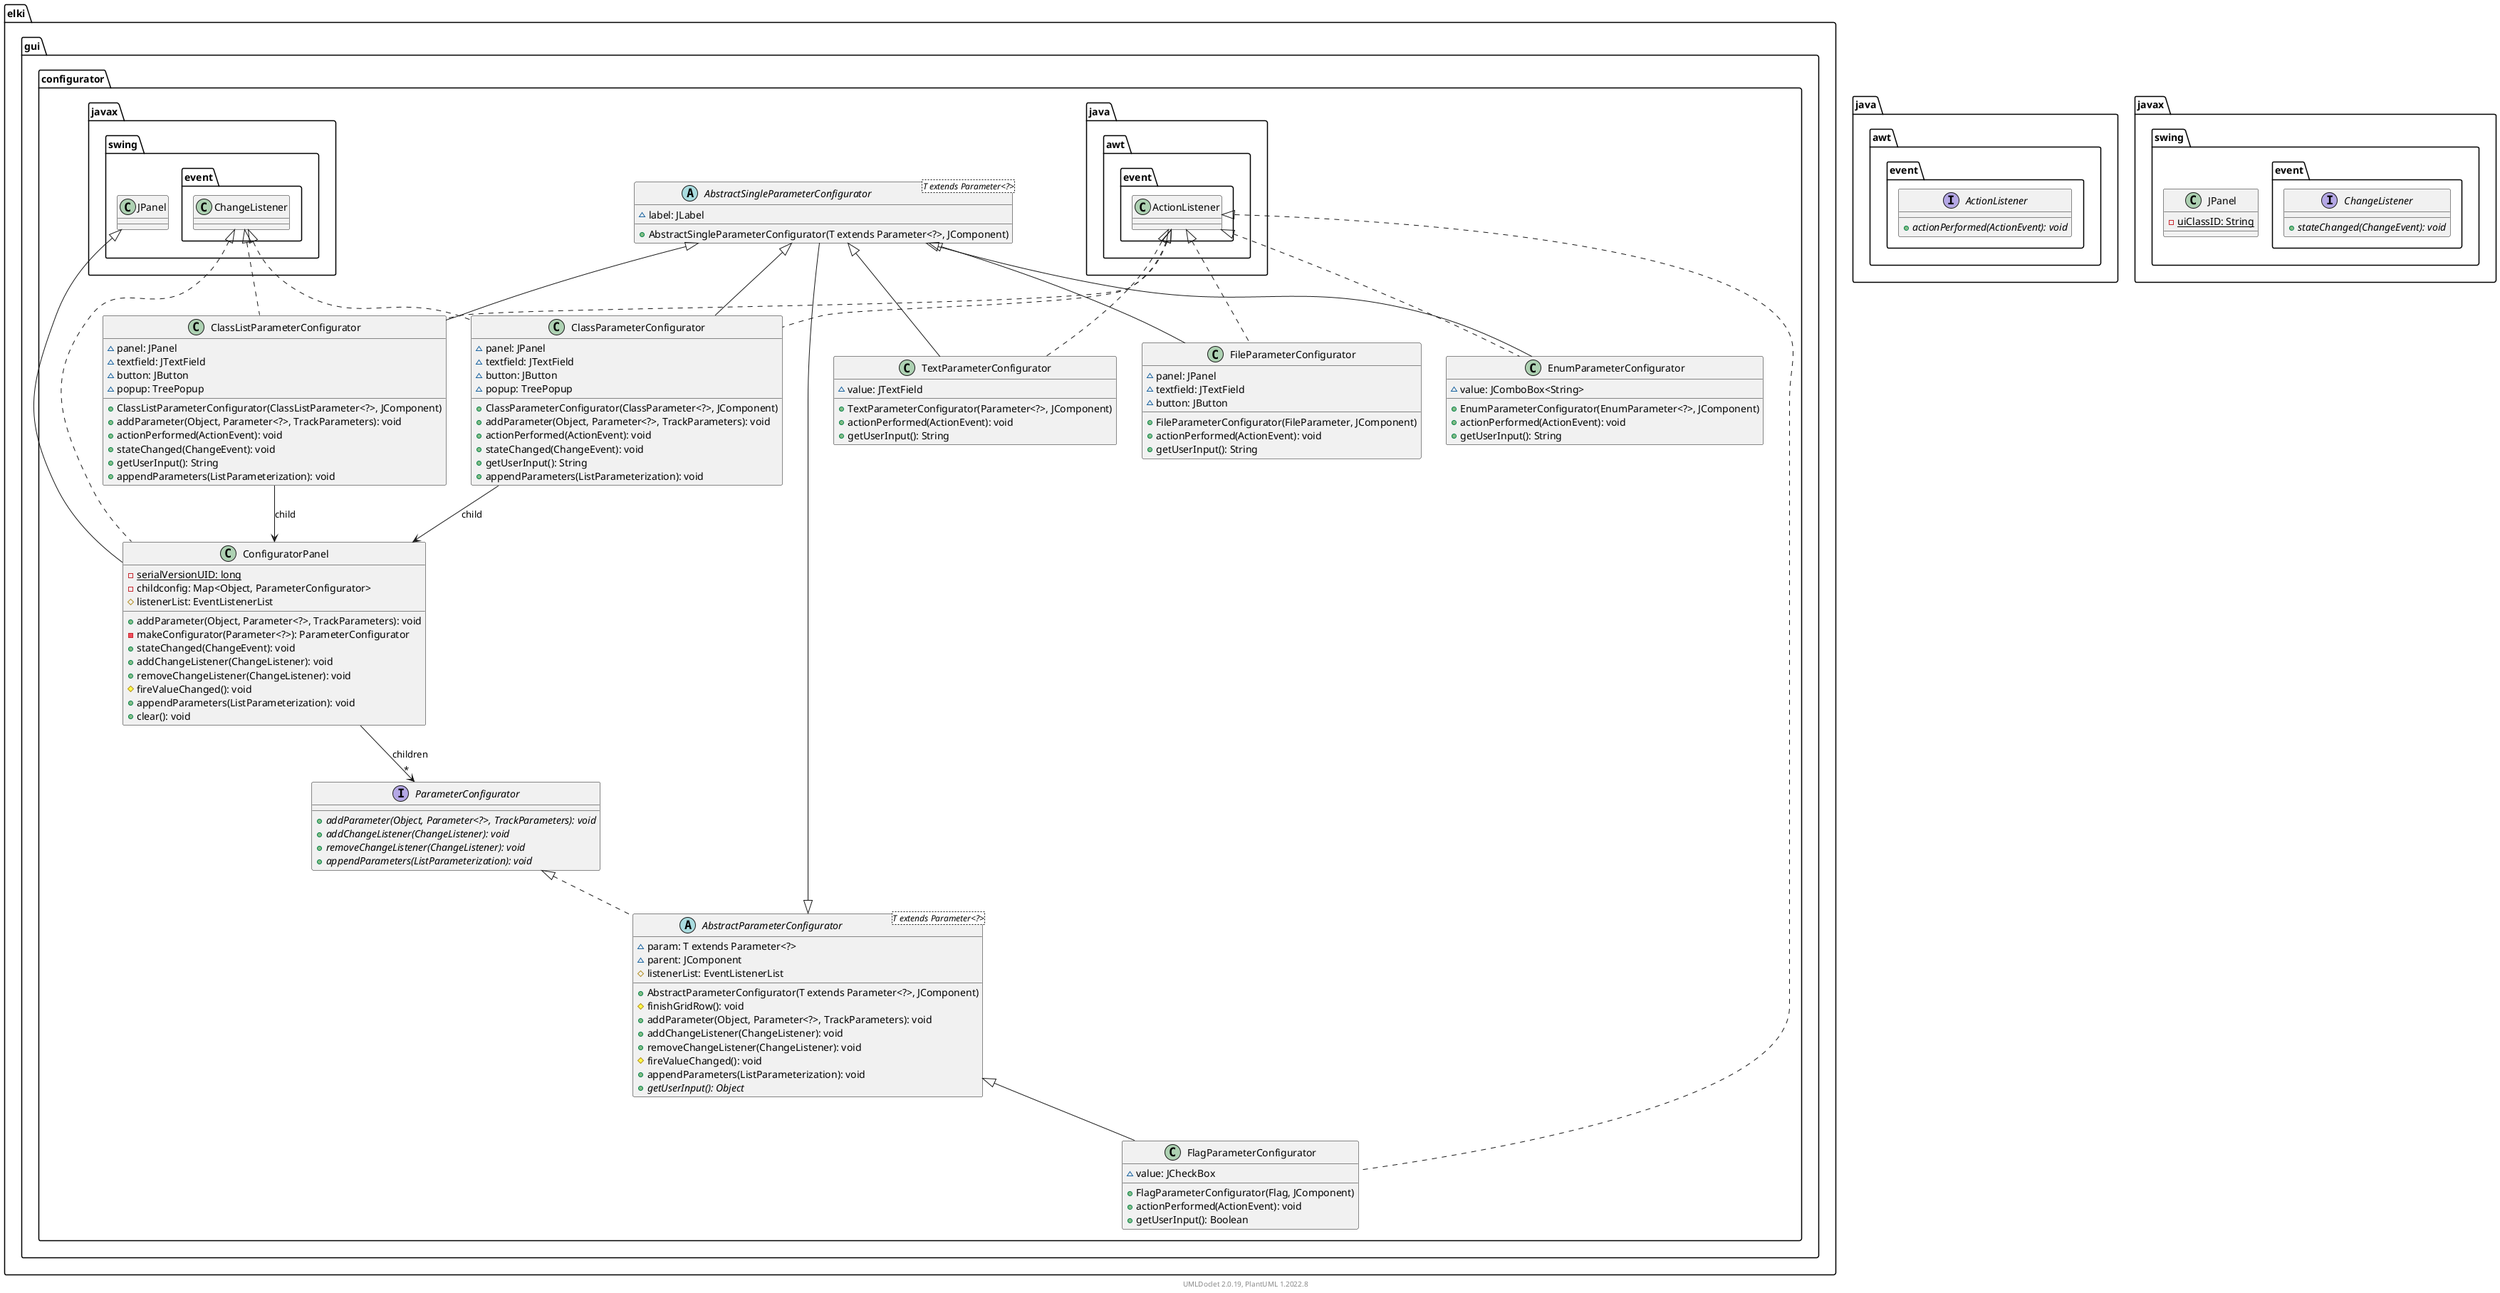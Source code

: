 @startuml
    remove .*\.(Instance|Par|Parameterizer|Factory)$
    namespace elki.gui.configurator {

        class FileParameterConfigurator [[FileParameterConfigurator.html]] {
            ~panel: JPanel
            ~textfield: JTextField
            ~button: JButton
            +FileParameterConfigurator(FileParameter, JComponent)
            +actionPerformed(ActionEvent): void
            +getUserInput(): String
        }

        class ConfiguratorPanel [[ConfiguratorPanel.html]] {
            {static} -serialVersionUID: long
            -childconfig: Map<Object, ParameterConfigurator>
            #listenerList: EventListenerList
            +addParameter(Object, Parameter<?>, TrackParameters): void
            -makeConfigurator(Parameter<?>): ParameterConfigurator
            +stateChanged(ChangeEvent): void
            +addChangeListener(ChangeListener): void
            +removeChangeListener(ChangeListener): void
            #fireValueChanged(): void
            +appendParameters(ListParameterization): void
            +clear(): void
        }

        class TextParameterConfigurator [[TextParameterConfigurator.html]] {
            ~value: JTextField
            +TextParameterConfigurator(Parameter<?>, JComponent)
            +actionPerformed(ActionEvent): void
            +getUserInput(): String
        }

        class ClassParameterConfigurator [[ClassParameterConfigurator.html]] {
            ~panel: JPanel
            ~textfield: JTextField
            ~button: JButton
            ~popup: TreePopup
            +ClassParameterConfigurator(ClassParameter<?>, JComponent)
            +addParameter(Object, Parameter<?>, TrackParameters): void
            +actionPerformed(ActionEvent): void
            +stateChanged(ChangeEvent): void
            +getUserInput(): String
            +appendParameters(ListParameterization): void
        }

        class FlagParameterConfigurator [[FlagParameterConfigurator.html]] {
            ~value: JCheckBox
            +FlagParameterConfigurator(Flag, JComponent)
            +actionPerformed(ActionEvent): void
            +getUserInput(): Boolean
        }

        abstract class AbstractParameterConfigurator<T extends Parameter<?>> [[AbstractParameterConfigurator.html]] {
            ~param: T extends Parameter<?>
            ~parent: JComponent
            #listenerList: EventListenerList
            +AbstractParameterConfigurator(T extends Parameter<?>, JComponent)
            #finishGridRow(): void
            +addParameter(Object, Parameter<?>, TrackParameters): void
            +addChangeListener(ChangeListener): void
            +removeChangeListener(ChangeListener): void
            #fireValueChanged(): void
            +appendParameters(ListParameterization): void
            {abstract} +getUserInput(): Object
        }

        interface ParameterConfigurator [[ParameterConfigurator.html]] {
            {abstract} +addParameter(Object, Parameter<?>, TrackParameters): void
            {abstract} +addChangeListener(ChangeListener): void
            {abstract} +removeChangeListener(ChangeListener): void
            {abstract} +appendParameters(ListParameterization): void
        }

        abstract class AbstractSingleParameterConfigurator<T extends Parameter<?>> [[AbstractSingleParameterConfigurator.html]] {
            ~label: JLabel
            +AbstractSingleParameterConfigurator(T extends Parameter<?>, JComponent)
        }

        class ClassListParameterConfigurator [[ClassListParameterConfigurator.html]] {
            ~panel: JPanel
            ~textfield: JTextField
            ~button: JButton
            ~popup: TreePopup
            +ClassListParameterConfigurator(ClassListParameter<?>, JComponent)
            +addParameter(Object, Parameter<?>, TrackParameters): void
            +actionPerformed(ActionEvent): void
            +stateChanged(ChangeEvent): void
            +getUserInput(): String
            +appendParameters(ListParameterization): void
        }

        class EnumParameterConfigurator [[EnumParameterConfigurator.html]] {
            ~value: JComboBox<String>
            +EnumParameterConfigurator(EnumParameter<?>, JComponent)
            +actionPerformed(ActionEvent): void
            +getUserInput(): String
        }

        AbstractSingleParameterConfigurator <|-- FileParameterConfigurator
        java.awt.event.ActionListener <|.. FileParameterConfigurator
        javax.swing.JPanel <|-- ConfiguratorPanel
        javax.swing.event.ChangeListener <|.. ConfiguratorPanel
        ConfiguratorPanel --> "*" ParameterConfigurator: children
        AbstractSingleParameterConfigurator <|-- TextParameterConfigurator
        java.awt.event.ActionListener <|.. TextParameterConfigurator
        AbstractSingleParameterConfigurator <|-- ClassParameterConfigurator
        java.awt.event.ActionListener <|.. ClassParameterConfigurator
        javax.swing.event.ChangeListener <|.. ClassParameterConfigurator
        ClassParameterConfigurator --> ConfiguratorPanel: child
        AbstractParameterConfigurator <|-- FlagParameterConfigurator
        java.awt.event.ActionListener <|.. FlagParameterConfigurator
        ParameterConfigurator <|.. AbstractParameterConfigurator
        AbstractParameterConfigurator <|-- AbstractSingleParameterConfigurator
        AbstractSingleParameterConfigurator <|-- ClassListParameterConfigurator
        java.awt.event.ActionListener <|.. ClassListParameterConfigurator
        javax.swing.event.ChangeListener <|.. ClassListParameterConfigurator
        ClassListParameterConfigurator --> ConfiguratorPanel: child
        AbstractSingleParameterConfigurator <|-- EnumParameterConfigurator
        java.awt.event.ActionListener <|.. EnumParameterConfigurator
    }

    namespace java.awt.event {
        interface ActionListener {
            {abstract} +actionPerformed(ActionEvent): void
        }
    }

    namespace javax.swing {
        class JPanel {
            {static} -uiClassID: String
        }
    }

    namespace javax.swing.event {
        interface ChangeListener {
            {abstract} +stateChanged(ChangeEvent): void
        }
    }

    center footer UMLDoclet 2.0.19, PlantUML 1.2022.8
@enduml
